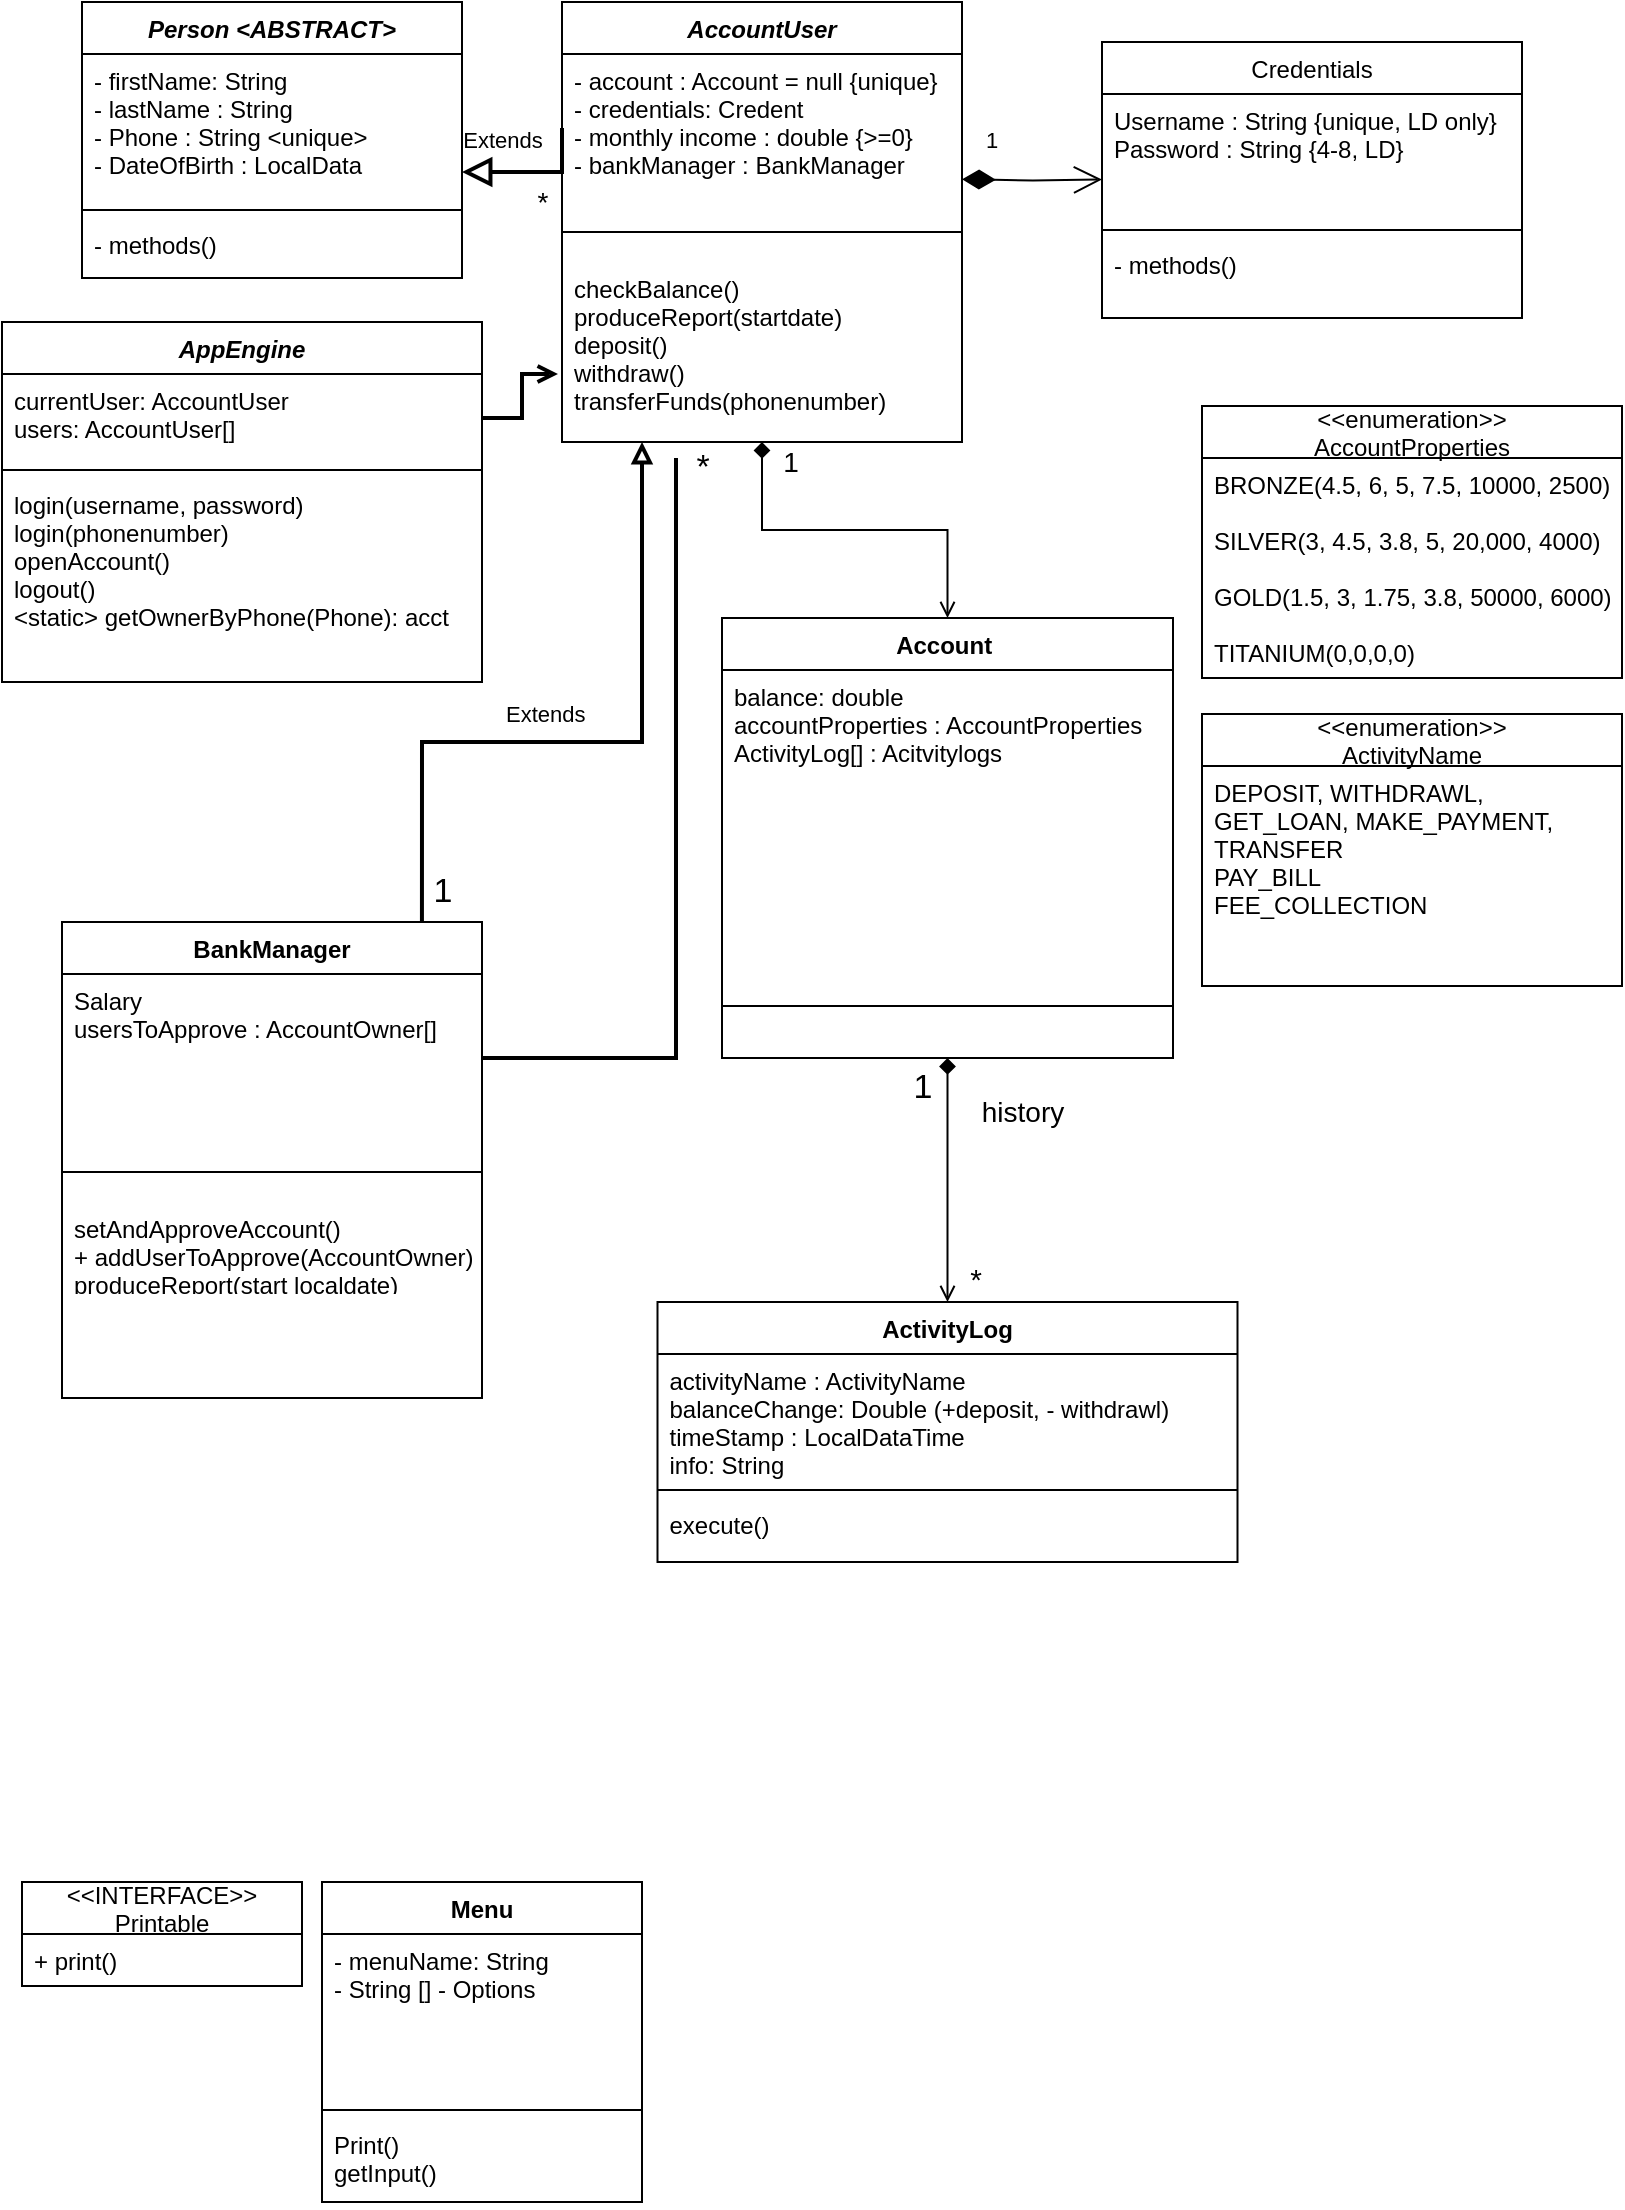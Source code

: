 <mxfile version="16.5.1" type="device"><diagram id="C5RBs43oDa-KdzZeNtuy" name="Page-1"><mxGraphModel dx="1422" dy="857" grid="1" gridSize="10" guides="1" tooltips="1" connect="1" arrows="1" fold="1" page="1" pageScale="1" pageWidth="827" pageHeight="1169" math="0" shadow="0"><root><mxCell id="WIyWlLk6GJQsqaUBKTNV-0"/><mxCell id="WIyWlLk6GJQsqaUBKTNV-1" parent="WIyWlLk6GJQsqaUBKTNV-0"/><mxCell id="4Luf4UbCgaXBXl4zU5tq-8" style="edgeStyle=orthogonalEdgeStyle;rounded=0;orthogonalLoop=1;jettySize=auto;html=1;fontSize=14;endArrow=open;endFill=0;startArrow=diamond;startFill=1;" parent="WIyWlLk6GJQsqaUBKTNV-1" source="zkfFHV4jXpPFQw0GAbJ--0" target="SM9FWzz-DXhbXA7rgFvg-9" edge="1"><mxGeometry relative="1" as="geometry"/></mxCell><mxCell id="zkfFHV4jXpPFQw0GAbJ--0" value="AccountUser" style="swimlane;fontStyle=3;align=center;verticalAlign=top;childLayout=stackLayout;horizontal=1;startSize=26;horizontalStack=0;resizeParent=1;resizeLast=0;collapsible=1;marginBottom=0;rounded=0;shadow=0;strokeWidth=1;" parent="WIyWlLk6GJQsqaUBKTNV-1" vertex="1"><mxGeometry x="290" y="20" width="200" height="220" as="geometry"><mxRectangle x="230" y="140" width="160" height="26" as="alternateBounds"/></mxGeometry></mxCell><mxCell id="zkfFHV4jXpPFQw0GAbJ--2" value="- account : Account = null {unique}&#10;- credentials: Credent                                           ials&#10;- monthly income : double {&gt;=0}&#10;- bankManager : BankManager" style="text;align=left;verticalAlign=top;spacingLeft=4;spacingRight=4;overflow=hidden;rotatable=0;points=[[0,0.5],[1,0.5]];portConstraint=eastwest;rounded=0;shadow=0;html=0;" parent="zkfFHV4jXpPFQw0GAbJ--0" vertex="1"><mxGeometry y="26" width="200" height="74" as="geometry"/></mxCell><mxCell id="zkfFHV4jXpPFQw0GAbJ--4" value="" style="line;html=1;strokeWidth=1;align=left;verticalAlign=middle;spacingTop=-1;spacingLeft=3;spacingRight=3;rotatable=0;labelPosition=right;points=[];portConstraint=eastwest;" parent="zkfFHV4jXpPFQw0GAbJ--0" vertex="1"><mxGeometry y="100" width="200" height="30" as="geometry"/></mxCell><mxCell id="4Luf4UbCgaXBXl4zU5tq-41" value="checkBalance()&#10;produceReport(startdate)&#10;deposit()&#10;withdraw()&#10;transferFunds(phonenumber)" style="text;align=left;verticalAlign=top;spacingLeft=4;spacingRight=4;overflow=hidden;rotatable=0;points=[[0,0.5],[1,0.5]];portConstraint=eastwest;rounded=0;shadow=0;html=0;" parent="zkfFHV4jXpPFQw0GAbJ--0" vertex="1"><mxGeometry y="130" width="200" height="74" as="geometry"/></mxCell><mxCell id="SM9FWzz-DXhbXA7rgFvg-9" value="Account &#10;" style="swimlane;fontStyle=1;align=center;verticalAlign=top;childLayout=stackLayout;horizontal=1;startSize=26;horizontalStack=0;resizeParent=1;resizeLast=0;collapsible=1;marginBottom=0;rounded=0;shadow=0;strokeWidth=1;" parent="WIyWlLk6GJQsqaUBKTNV-1" vertex="1"><mxGeometry x="370" y="328" width="225.5" height="220" as="geometry"><mxRectangle x="230" y="140" width="160" height="26" as="alternateBounds"/></mxGeometry></mxCell><mxCell id="SM9FWzz-DXhbXA7rgFvg-13" value="balance: double&#10;accountProperties : AccountProperties&#10;ActivityLog[] : Acitvitylogs" style="text;align=left;verticalAlign=top;spacingLeft=4;spacingRight=4;overflow=hidden;rotatable=0;points=[[0,0.5],[1,0.5]];portConstraint=eastwest;" parent="SM9FWzz-DXhbXA7rgFvg-9" vertex="1"><mxGeometry y="26" width="225.5" height="144" as="geometry"/></mxCell><mxCell id="SM9FWzz-DXhbXA7rgFvg-12" value="" style="line;html=1;strokeWidth=1;align=left;verticalAlign=middle;spacingTop=-1;spacingLeft=3;spacingRight=3;rotatable=0;labelPosition=right;points=[];portConstraint=eastwest;" parent="SM9FWzz-DXhbXA7rgFvg-9" vertex="1"><mxGeometry y="170" width="225.5" height="48" as="geometry"/></mxCell><mxCell id="YdLwRfeL1FWLSPvk3ik4-5" value="Credentials" style="swimlane;fontStyle=0;align=center;verticalAlign=top;childLayout=stackLayout;horizontal=1;startSize=26;horizontalStack=0;resizeParent=1;resizeLast=0;collapsible=1;marginBottom=0;rounded=0;shadow=0;strokeWidth=1;" parent="WIyWlLk6GJQsqaUBKTNV-1" vertex="1"><mxGeometry x="560" y="40" width="210" height="138" as="geometry"><mxRectangle x="130" y="380" width="160" height="26" as="alternateBounds"/></mxGeometry></mxCell><mxCell id="YdLwRfeL1FWLSPvk3ik4-6" value="Username : String {unique, LD only}&#10;Password : String {4-8, LD}" style="text;align=left;verticalAlign=top;spacingLeft=4;spacingRight=4;overflow=hidden;rotatable=0;points=[[0,0.5],[1,0.5]];portConstraint=eastwest;rounded=0;shadow=0;html=0;" parent="YdLwRfeL1FWLSPvk3ik4-5" vertex="1"><mxGeometry y="26" width="210" height="64" as="geometry"/></mxCell><mxCell id="aWY-BOkxABRlWkag9v3p-0" value="1" style="endArrow=open;html=1;endSize=12;startArrow=diamondThin;startSize=14;startFill=1;edgeStyle=orthogonalEdgeStyle;align=left;verticalAlign=bottom;rounded=0;entryX=0;entryY=0.668;entryDx=0;entryDy=0;entryPerimeter=0;" parent="YdLwRfeL1FWLSPvk3ik4-5" target="YdLwRfeL1FWLSPvk3ik4-6" edge="1"><mxGeometry x="-0.715" y="11" relative="1" as="geometry"><mxPoint x="-70" y="68.66" as="sourcePoint"/><mxPoint x="-30" y="90" as="targetPoint"/><mxPoint as="offset"/></mxGeometry></mxCell><mxCell id="YdLwRfeL1FWLSPvk3ik4-7" value="" style="line;html=1;strokeWidth=1;align=left;verticalAlign=middle;spacingTop=-1;spacingLeft=3;spacingRight=3;rotatable=0;labelPosition=right;points=[];portConstraint=eastwest;" parent="YdLwRfeL1FWLSPvk3ik4-5" vertex="1"><mxGeometry y="90" width="210" height="8" as="geometry"/></mxCell><mxCell id="YdLwRfeL1FWLSPvk3ik4-8" value="- methods()&#10;" style="text;align=left;verticalAlign=top;spacingLeft=4;spacingRight=4;overflow=hidden;rotatable=0;points=[[0,0.5],[1,0.5]];portConstraint=eastwest;" parent="YdLwRfeL1FWLSPvk3ik4-5" vertex="1"><mxGeometry y="98" width="210" height="26" as="geometry"/></mxCell><mxCell id="YdLwRfeL1FWLSPvk3ik4-9" value="Person &lt;ABSTRACT&gt;" style="swimlane;fontStyle=3;align=center;verticalAlign=top;childLayout=stackLayout;horizontal=1;startSize=26;horizontalStack=0;resizeParent=1;resizeLast=0;collapsible=1;marginBottom=0;rounded=0;shadow=0;strokeWidth=1;" parent="WIyWlLk6GJQsqaUBKTNV-1" vertex="1"><mxGeometry x="50" y="20" width="190" height="138" as="geometry"><mxRectangle x="130" y="380" width="160" height="26" as="alternateBounds"/></mxGeometry></mxCell><mxCell id="YdLwRfeL1FWLSPvk3ik4-10" value="- firstName: String&#10;- lastName : String&#10;- Phone : String &lt;unique&gt;&#10;- DateOfBirth : LocalData                                                                                                                &#10;" style="text;align=left;verticalAlign=top;spacingLeft=4;spacingRight=4;overflow=hidden;rotatable=0;points=[[0,0.5],[1,0.5]];portConstraint=eastwest;rounded=0;shadow=0;html=0;" parent="YdLwRfeL1FWLSPvk3ik4-9" vertex="1"><mxGeometry y="26" width="190" height="74" as="geometry"/></mxCell><mxCell id="YdLwRfeL1FWLSPvk3ik4-11" value="" style="line;html=1;strokeWidth=1;align=left;verticalAlign=middle;spacingTop=-1;spacingLeft=3;spacingRight=3;rotatable=0;labelPosition=right;points=[];portConstraint=eastwest;" parent="YdLwRfeL1FWLSPvk3ik4-9" vertex="1"><mxGeometry y="100" width="190" height="8" as="geometry"/></mxCell><mxCell id="YdLwRfeL1FWLSPvk3ik4-12" value="- methods()&#10;" style="text;align=left;verticalAlign=top;spacingLeft=4;spacingRight=4;overflow=hidden;rotatable=0;points=[[0,0.5],[1,0.5]];portConstraint=eastwest;" parent="YdLwRfeL1FWLSPvk3ik4-9" vertex="1"><mxGeometry y="108" width="190" height="26" as="geometry"/></mxCell><mxCell id="yUAD0iTqOjQwm6u62p8Z-0" value="" style="endArrow=block;endSize=10;endFill=0;shadow=0;strokeWidth=2;rounded=0;edgeStyle=elbowEdgeStyle;elbow=vertical;exitX=0;exitY=0.5;exitDx=0;exitDy=0;" parent="WIyWlLk6GJQsqaUBKTNV-1" source="zkfFHV4jXpPFQw0GAbJ--2" edge="1"><mxGeometry width="160" relative="1" as="geometry"><mxPoint x="285" y="110" as="sourcePoint"/><mxPoint x="240" y="105" as="targetPoint"/><Array as="points"><mxPoint x="260" y="105"/></Array></mxGeometry></mxCell><mxCell id="1qwP151atA8y7zbTdIOh-0" value="Extends" style="edgeLabel;html=1;align=center;verticalAlign=middle;resizable=0;points=[];" parent="WIyWlLk6GJQsqaUBKTNV-1" vertex="1" connectable="0"><mxGeometry x="260" y="88.997" as="geometry"/></mxCell><mxCell id="epGYF8HXlGHys48M9QGi-0" value="ActivityLog" style="swimlane;fontStyle=1;align=center;verticalAlign=top;childLayout=stackLayout;horizontal=1;startSize=26;horizontalStack=0;resizeParent=1;resizeParentMax=0;resizeLast=0;collapsible=1;marginBottom=0;" parent="WIyWlLk6GJQsqaUBKTNV-1" vertex="1"><mxGeometry x="337.75" y="670" width="290" height="130" as="geometry"/></mxCell><mxCell id="epGYF8HXlGHys48M9QGi-1" value="activityName : ActivityName&#10;balanceChange: Double (+deposit, - withdrawl)&#10;timeStamp : LocalDataTime&#10;info: String&#10;" style="text;strokeColor=none;fillColor=none;align=left;verticalAlign=top;spacingLeft=4;spacingRight=4;overflow=hidden;rotatable=0;points=[[0,0.5],[1,0.5]];portConstraint=eastwest;" parent="epGYF8HXlGHys48M9QGi-0" vertex="1"><mxGeometry y="26" width="290" height="64" as="geometry"/></mxCell><mxCell id="epGYF8HXlGHys48M9QGi-2" value="" style="line;strokeWidth=1;fillColor=none;align=left;verticalAlign=middle;spacingTop=-1;spacingLeft=3;spacingRight=3;rotatable=0;labelPosition=right;points=[];portConstraint=eastwest;" parent="epGYF8HXlGHys48M9QGi-0" vertex="1"><mxGeometry y="90" width="290" height="8" as="geometry"/></mxCell><mxCell id="epGYF8HXlGHys48M9QGi-3" value="execute()" style="text;strokeColor=none;fillColor=none;align=left;verticalAlign=top;spacingLeft=4;spacingRight=4;overflow=hidden;rotatable=0;points=[[0,0.5],[1,0.5]];portConstraint=eastwest;" parent="epGYF8HXlGHys48M9QGi-0" vertex="1"><mxGeometry y="98" width="290" height="32" as="geometry"/></mxCell><mxCell id="kAwb_uqVMEeGhXSPQdEG-10" style="edgeStyle=orthogonalEdgeStyle;rounded=0;orthogonalLoop=1;jettySize=auto;html=1;endArrow=open;endFill=0;strokeWidth=1;startArrow=diamond;startFill=1;exitX=0.5;exitY=1;exitDx=0;exitDy=0;entryX=0.5;entryY=0;entryDx=0;entryDy=0;" parent="WIyWlLk6GJQsqaUBKTNV-1" source="SM9FWzz-DXhbXA7rgFvg-9" target="epGYF8HXlGHys48M9QGi-0" edge="1"><mxGeometry relative="1" as="geometry"><mxPoint x="260" y="650" as="targetPoint"/><mxPoint x="250" y="690" as="sourcePoint"/></mxGeometry></mxCell><mxCell id="kAwb_uqVMEeGhXSPQdEG-11" value="&lt;font style=&quot;font-size: 15px&quot;&gt;*&lt;/font&gt;" style="edgeLabel;resizable=0;html=1;align=right;verticalAlign=bottom;" parent="WIyWlLk6GJQsqaUBKTNV-1" connectable="0" vertex="1"><mxGeometry x="500.002" y="669.996" as="geometry"/></mxCell><mxCell id="orXL8nzz-lptZYbNuGuK-0" value="&lt;&lt;INTERFACE&gt;&gt;&#10;Printable" style="swimlane;fontStyle=0;childLayout=stackLayout;horizontal=1;startSize=26;fillColor=none;horizontalStack=0;resizeParent=1;resizeParentMax=0;resizeLast=0;collapsible=1;marginBottom=0;" parent="WIyWlLk6GJQsqaUBKTNV-1" vertex="1"><mxGeometry x="20" y="960" width="140" height="52" as="geometry"/></mxCell><mxCell id="orXL8nzz-lptZYbNuGuK-1" value="+ print()" style="text;strokeColor=none;fillColor=none;align=left;verticalAlign=top;spacingLeft=4;spacingRight=4;overflow=hidden;rotatable=0;points=[[0,0.5],[1,0.5]];portConstraint=eastwest;" parent="orXL8nzz-lptZYbNuGuK-0" vertex="1"><mxGeometry y="26" width="140" height="26" as="geometry"/></mxCell><mxCell id="orXL8nzz-lptZYbNuGuK-2" value="Menu" style="swimlane;fontStyle=1;align=center;verticalAlign=top;childLayout=stackLayout;horizontal=1;startSize=26;horizontalStack=0;resizeParent=1;resizeParentMax=0;resizeLast=0;collapsible=1;marginBottom=0;" parent="WIyWlLk6GJQsqaUBKTNV-1" vertex="1"><mxGeometry x="170" y="960" width="160" height="160" as="geometry"/></mxCell><mxCell id="orXL8nzz-lptZYbNuGuK-3" value="- menuName: String&#10;- String [] - Options&#10;" style="text;strokeColor=none;fillColor=none;align=left;verticalAlign=top;spacingLeft=4;spacingRight=4;overflow=hidden;rotatable=0;points=[[0,0.5],[1,0.5]];portConstraint=eastwest;" parent="orXL8nzz-lptZYbNuGuK-2" vertex="1"><mxGeometry y="26" width="160" height="84" as="geometry"/></mxCell><mxCell id="orXL8nzz-lptZYbNuGuK-4" value="" style="line;strokeWidth=1;fillColor=none;align=left;verticalAlign=middle;spacingTop=-1;spacingLeft=3;spacingRight=3;rotatable=0;labelPosition=right;points=[];portConstraint=eastwest;" parent="orXL8nzz-lptZYbNuGuK-2" vertex="1"><mxGeometry y="110" width="160" height="8" as="geometry"/></mxCell><mxCell id="orXL8nzz-lptZYbNuGuK-5" value="Print()&#10;getInput()" style="text;strokeColor=none;fillColor=none;align=left;verticalAlign=top;spacingLeft=4;spacingRight=4;overflow=hidden;rotatable=0;points=[[0,0.5],[1,0.5]];portConstraint=eastwest;" parent="orXL8nzz-lptZYbNuGuK-2" vertex="1"><mxGeometry y="118" width="160" height="42" as="geometry"/></mxCell><mxCell id="4Luf4UbCgaXBXl4zU5tq-2" value="AppEngine" style="swimlane;fontStyle=3;align=center;verticalAlign=top;childLayout=stackLayout;horizontal=1;startSize=26;horizontalStack=0;resizeParent=1;resizeLast=0;collapsible=1;marginBottom=0;rounded=0;shadow=0;strokeWidth=1;" parent="WIyWlLk6GJQsqaUBKTNV-1" vertex="1"><mxGeometry x="10" y="180" width="240" height="180" as="geometry"><mxRectangle x="130" y="380" width="160" height="26" as="alternateBounds"/></mxGeometry></mxCell><mxCell id="4Luf4UbCgaXBXl4zU5tq-3" value="currentUser: AccountUser&#10;users: AccountUser[]" style="text;align=left;verticalAlign=top;spacingLeft=4;spacingRight=4;overflow=hidden;rotatable=0;points=[[0,0.5],[1,0.5]];portConstraint=eastwest;rounded=0;shadow=0;html=0;" parent="4Luf4UbCgaXBXl4zU5tq-2" vertex="1"><mxGeometry y="26" width="240" height="44" as="geometry"/></mxCell><mxCell id="4Luf4UbCgaXBXl4zU5tq-4" value="" style="line;html=1;strokeWidth=1;align=left;verticalAlign=middle;spacingTop=-1;spacingLeft=3;spacingRight=3;rotatable=0;labelPosition=right;points=[];portConstraint=eastwest;" parent="4Luf4UbCgaXBXl4zU5tq-2" vertex="1"><mxGeometry y="70" width="240" height="8" as="geometry"/></mxCell><mxCell id="4Luf4UbCgaXBXl4zU5tq-5" value="login(username, password)&#10;login(phonenumber)&#10;openAccount()&#10;logout()&#10;&lt;static&gt; getOwnerByPhone(Phone): acct&#10;" style="text;align=left;verticalAlign=top;spacingLeft=4;spacingRight=4;overflow=hidden;rotatable=0;points=[[0,0.5],[1,0.5]];portConstraint=eastwest;fontStyle=0" parent="4Luf4UbCgaXBXl4zU5tq-2" vertex="1"><mxGeometry y="78" width="240" height="82" as="geometry"/></mxCell><mxCell id="4Luf4UbCgaXBXl4zU5tq-7" value="&lt;font style=&quot;font-size: 14px&quot;&gt;*&lt;/font&gt;" style="text;html=1;align=center;verticalAlign=middle;resizable=0;points=[];autosize=1;strokeColor=none;fillColor=none;" parent="WIyWlLk6GJQsqaUBKTNV-1" vertex="1"><mxGeometry x="270" y="110" width="20" height="20" as="geometry"/></mxCell><mxCell id="4Luf4UbCgaXBXl4zU5tq-9" value="1" style="text;html=1;align=center;verticalAlign=middle;resizable=0;points=[];autosize=1;strokeColor=none;fillColor=none;fontSize=14;" parent="WIyWlLk6GJQsqaUBKTNV-1" vertex="1"><mxGeometry x="394" y="240" width="20" height="20" as="geometry"/></mxCell><mxCell id="4Luf4UbCgaXBXl4zU5tq-11" value="&lt;&lt;enumeration&gt;&gt;&#10;AccountProperties" style="swimlane;fontStyle=0;childLayout=stackLayout;horizontal=1;startSize=26;fillColor=none;horizontalStack=0;resizeParent=1;resizeParentMax=0;resizeLast=0;collapsible=1;marginBottom=0;" parent="WIyWlLk6GJQsqaUBKTNV-1" vertex="1"><mxGeometry x="610" y="222" width="210" height="136" as="geometry"/></mxCell><mxCell id="4Luf4UbCgaXBXl4zU5tq-12" value="BRONZE(4.5, 6, 5, 7.5, 10000, 2500)&#10;&#10;SILVER(3, 4.5, 3.8, 5, 20,000, 4000)&#10;&#10;GOLD(1.5, 3, 1.75, 3.8, 50000, 6000)&#10;&#10;TITANIUM(0,0,0,0)&#10;" style="text;strokeColor=none;fillColor=none;align=left;verticalAlign=top;spacingLeft=4;spacingRight=4;overflow=hidden;rotatable=0;points=[[0,0.5],[1,0.5]];portConstraint=eastwest;" parent="4Luf4UbCgaXBXl4zU5tq-11" vertex="1"><mxGeometry y="26" width="210" height="110" as="geometry"/></mxCell><mxCell id="4Luf4UbCgaXBXl4zU5tq-14" value="history" style="text;html=1;align=center;verticalAlign=middle;resizable=0;points=[];autosize=1;strokeColor=none;fillColor=none;fontSize=14;" parent="WIyWlLk6GJQsqaUBKTNV-1" vertex="1"><mxGeometry x="490" y="565" width="60" height="20" as="geometry"/></mxCell><mxCell id="4Luf4UbCgaXBXl4zU5tq-15" value="&lt;&lt;enumeration&gt;&gt;&#10;ActivityName" style="swimlane;fontStyle=0;childLayout=stackLayout;horizontal=1;startSize=26;fillColor=none;horizontalStack=0;resizeParent=1;resizeParentMax=0;resizeLast=0;collapsible=1;marginBottom=0;" parent="WIyWlLk6GJQsqaUBKTNV-1" vertex="1"><mxGeometry x="610" y="376" width="210" height="136" as="geometry"/></mxCell><mxCell id="4Luf4UbCgaXBXl4zU5tq-16" value="DEPOSIT, WITHDRAWL,&#10;GET_LOAN, MAKE_PAYMENT,&#10;TRANSFER&#10;PAY_BILL&#10;FEE_COLLECTION&#10;" style="text;strokeColor=none;fillColor=none;align=left;verticalAlign=top;spacingLeft=4;spacingRight=4;overflow=hidden;rotatable=0;points=[[0,0.5],[1,0.5]];portConstraint=eastwest;" parent="4Luf4UbCgaXBXl4zU5tq-15" vertex="1"><mxGeometry y="26" width="210" height="110" as="geometry"/></mxCell><mxCell id="4Luf4UbCgaXBXl4zU5tq-22" style="edgeStyle=orthogonalEdgeStyle;rounded=0;orthogonalLoop=1;jettySize=auto;html=1;exitX=0.857;exitY=0;exitDx=0;exitDy=0;fontSize=14;startArrow=none;startFill=0;endArrow=block;endFill=0;strokeWidth=2;exitPerimeter=0;" parent="WIyWlLk6GJQsqaUBKTNV-1" source="4Luf4UbCgaXBXl4zU5tq-28" edge="1"><mxGeometry relative="1" as="geometry"><mxPoint x="220" y="378" as="sourcePoint"/><mxPoint x="330" y="240" as="targetPoint"/><Array as="points"><mxPoint x="220" y="390"/><mxPoint x="330" y="390"/></Array></mxGeometry></mxCell><mxCell id="4Luf4UbCgaXBXl4zU5tq-27" style="edgeStyle=orthogonalEdgeStyle;rounded=0;orthogonalLoop=1;jettySize=auto;html=1;exitX=1;exitY=0.5;exitDx=0;exitDy=0;fontSize=14;startArrow=none;startFill=0;endArrow=open;endFill=0;strokeWidth=2;entryX=-0.01;entryY=0.757;entryDx=0;entryDy=0;entryPerimeter=0;" parent="WIyWlLk6GJQsqaUBKTNV-1" source="4Luf4UbCgaXBXl4zU5tq-3" target="4Luf4UbCgaXBXl4zU5tq-41" edge="1"><mxGeometry relative="1" as="geometry"><mxPoint x="300" y="190" as="targetPoint"/></mxGeometry></mxCell><mxCell id="4Luf4UbCgaXBXl4zU5tq-28" value="BankManager" style="swimlane;fontStyle=1;align=center;verticalAlign=top;childLayout=stackLayout;horizontal=1;startSize=26;horizontalStack=0;resizeParent=1;resizeLast=0;collapsible=1;marginBottom=0;rounded=0;shadow=0;strokeWidth=1;" parent="WIyWlLk6GJQsqaUBKTNV-1" vertex="1"><mxGeometry x="40" y="480" width="210" height="238" as="geometry"><mxRectangle x="230" y="140" width="160" height="26" as="alternateBounds"/></mxGeometry></mxCell><mxCell id="4Luf4UbCgaXBXl4zU5tq-29" value="Salary&#10;usersToApprove : AccountOwner[]&#10;&#10;&#10;&#10;" style="text;align=left;verticalAlign=top;spacingLeft=4;spacingRight=4;overflow=hidden;rotatable=0;points=[[0,0.5],[1,0.5]];portConstraint=eastwest;rounded=0;shadow=0;html=0;" parent="4Luf4UbCgaXBXl4zU5tq-28" vertex="1"><mxGeometry y="26" width="210" height="84" as="geometry"/></mxCell><mxCell id="4Luf4UbCgaXBXl4zU5tq-30" value="" style="line;html=1;strokeWidth=1;align=left;verticalAlign=middle;spacingTop=-1;spacingLeft=3;spacingRight=3;rotatable=0;labelPosition=right;points=[];portConstraint=eastwest;" parent="4Luf4UbCgaXBXl4zU5tq-28" vertex="1"><mxGeometry y="110" width="210" height="30" as="geometry"/></mxCell><mxCell id="4Luf4UbCgaXBXl4zU5tq-33" value="setAndApproveAccount()&#10;+ addUserToApprove(AccountOwner)&#10;produceReport(start localdate)&#10;&#10;" style="text;align=left;verticalAlign=top;spacingLeft=4;spacingRight=4;overflow=hidden;rotatable=0;points=[[0,0.5],[1,0.5]];portConstraint=eastwest;" parent="4Luf4UbCgaXBXl4zU5tq-28" vertex="1"><mxGeometry y="140" width="210" height="42" as="geometry"/></mxCell><mxCell id="4Luf4UbCgaXBXl4zU5tq-34" value="&lt;span style=&quot;color: rgb(0, 0, 0); font-family: helvetica; font-size: 11px; font-style: normal; font-weight: 400; letter-spacing: normal; text-align: center; text-indent: 0px; text-transform: none; word-spacing: 0px; background-color: rgb(255, 255, 255); display: inline; float: none;&quot;&gt;Extends&lt;/span&gt;" style="text;whiteSpace=wrap;html=1;fontSize=14;" parent="WIyWlLk6GJQsqaUBKTNV-1" vertex="1"><mxGeometry x="260" y="360" width="70" height="30" as="geometry"/></mxCell><mxCell id="4Luf4UbCgaXBXl4zU5tq-36" style="edgeStyle=orthogonalEdgeStyle;rounded=0;orthogonalLoop=1;jettySize=auto;html=1;fontSize=14;startArrow=none;startFill=0;endArrow=none;endFill=0;strokeWidth=2;entryX=-0.15;entryY=0.333;entryDx=0;entryDy=0;entryPerimeter=0;" parent="WIyWlLk6GJQsqaUBKTNV-1" source="4Luf4UbCgaXBXl4zU5tq-29" target="4Luf4UbCgaXBXl4zU5tq-39" edge="1"><mxGeometry relative="1" as="geometry"><mxPoint x="350" y="230" as="targetPoint"/></mxGeometry></mxCell><mxCell id="4Luf4UbCgaXBXl4zU5tq-38" value="1" style="text;html=1;align=center;verticalAlign=middle;resizable=0;points=[];autosize=1;strokeColor=none;fillColor=none;fontSize=17;" parent="WIyWlLk6GJQsqaUBKTNV-1" vertex="1"><mxGeometry x="220" y="450" width="20" height="30" as="geometry"/></mxCell><mxCell id="4Luf4UbCgaXBXl4zU5tq-39" value="*" style="text;html=1;align=center;verticalAlign=middle;resizable=0;points=[];autosize=1;strokeColor=none;fillColor=none;fontSize=17;" parent="WIyWlLk6GJQsqaUBKTNV-1" vertex="1"><mxGeometry x="350" y="238" width="20" height="30" as="geometry"/></mxCell><mxCell id="8YZhuS3P8OdhInx89twC-0" value="1" style="text;html=1;align=center;verticalAlign=middle;resizable=0;points=[];autosize=1;strokeColor=none;fillColor=none;fontSize=17;" vertex="1" parent="WIyWlLk6GJQsqaUBKTNV-1"><mxGeometry x="460" y="548" width="20" height="30" as="geometry"/></mxCell></root></mxGraphModel></diagram></mxfile>
